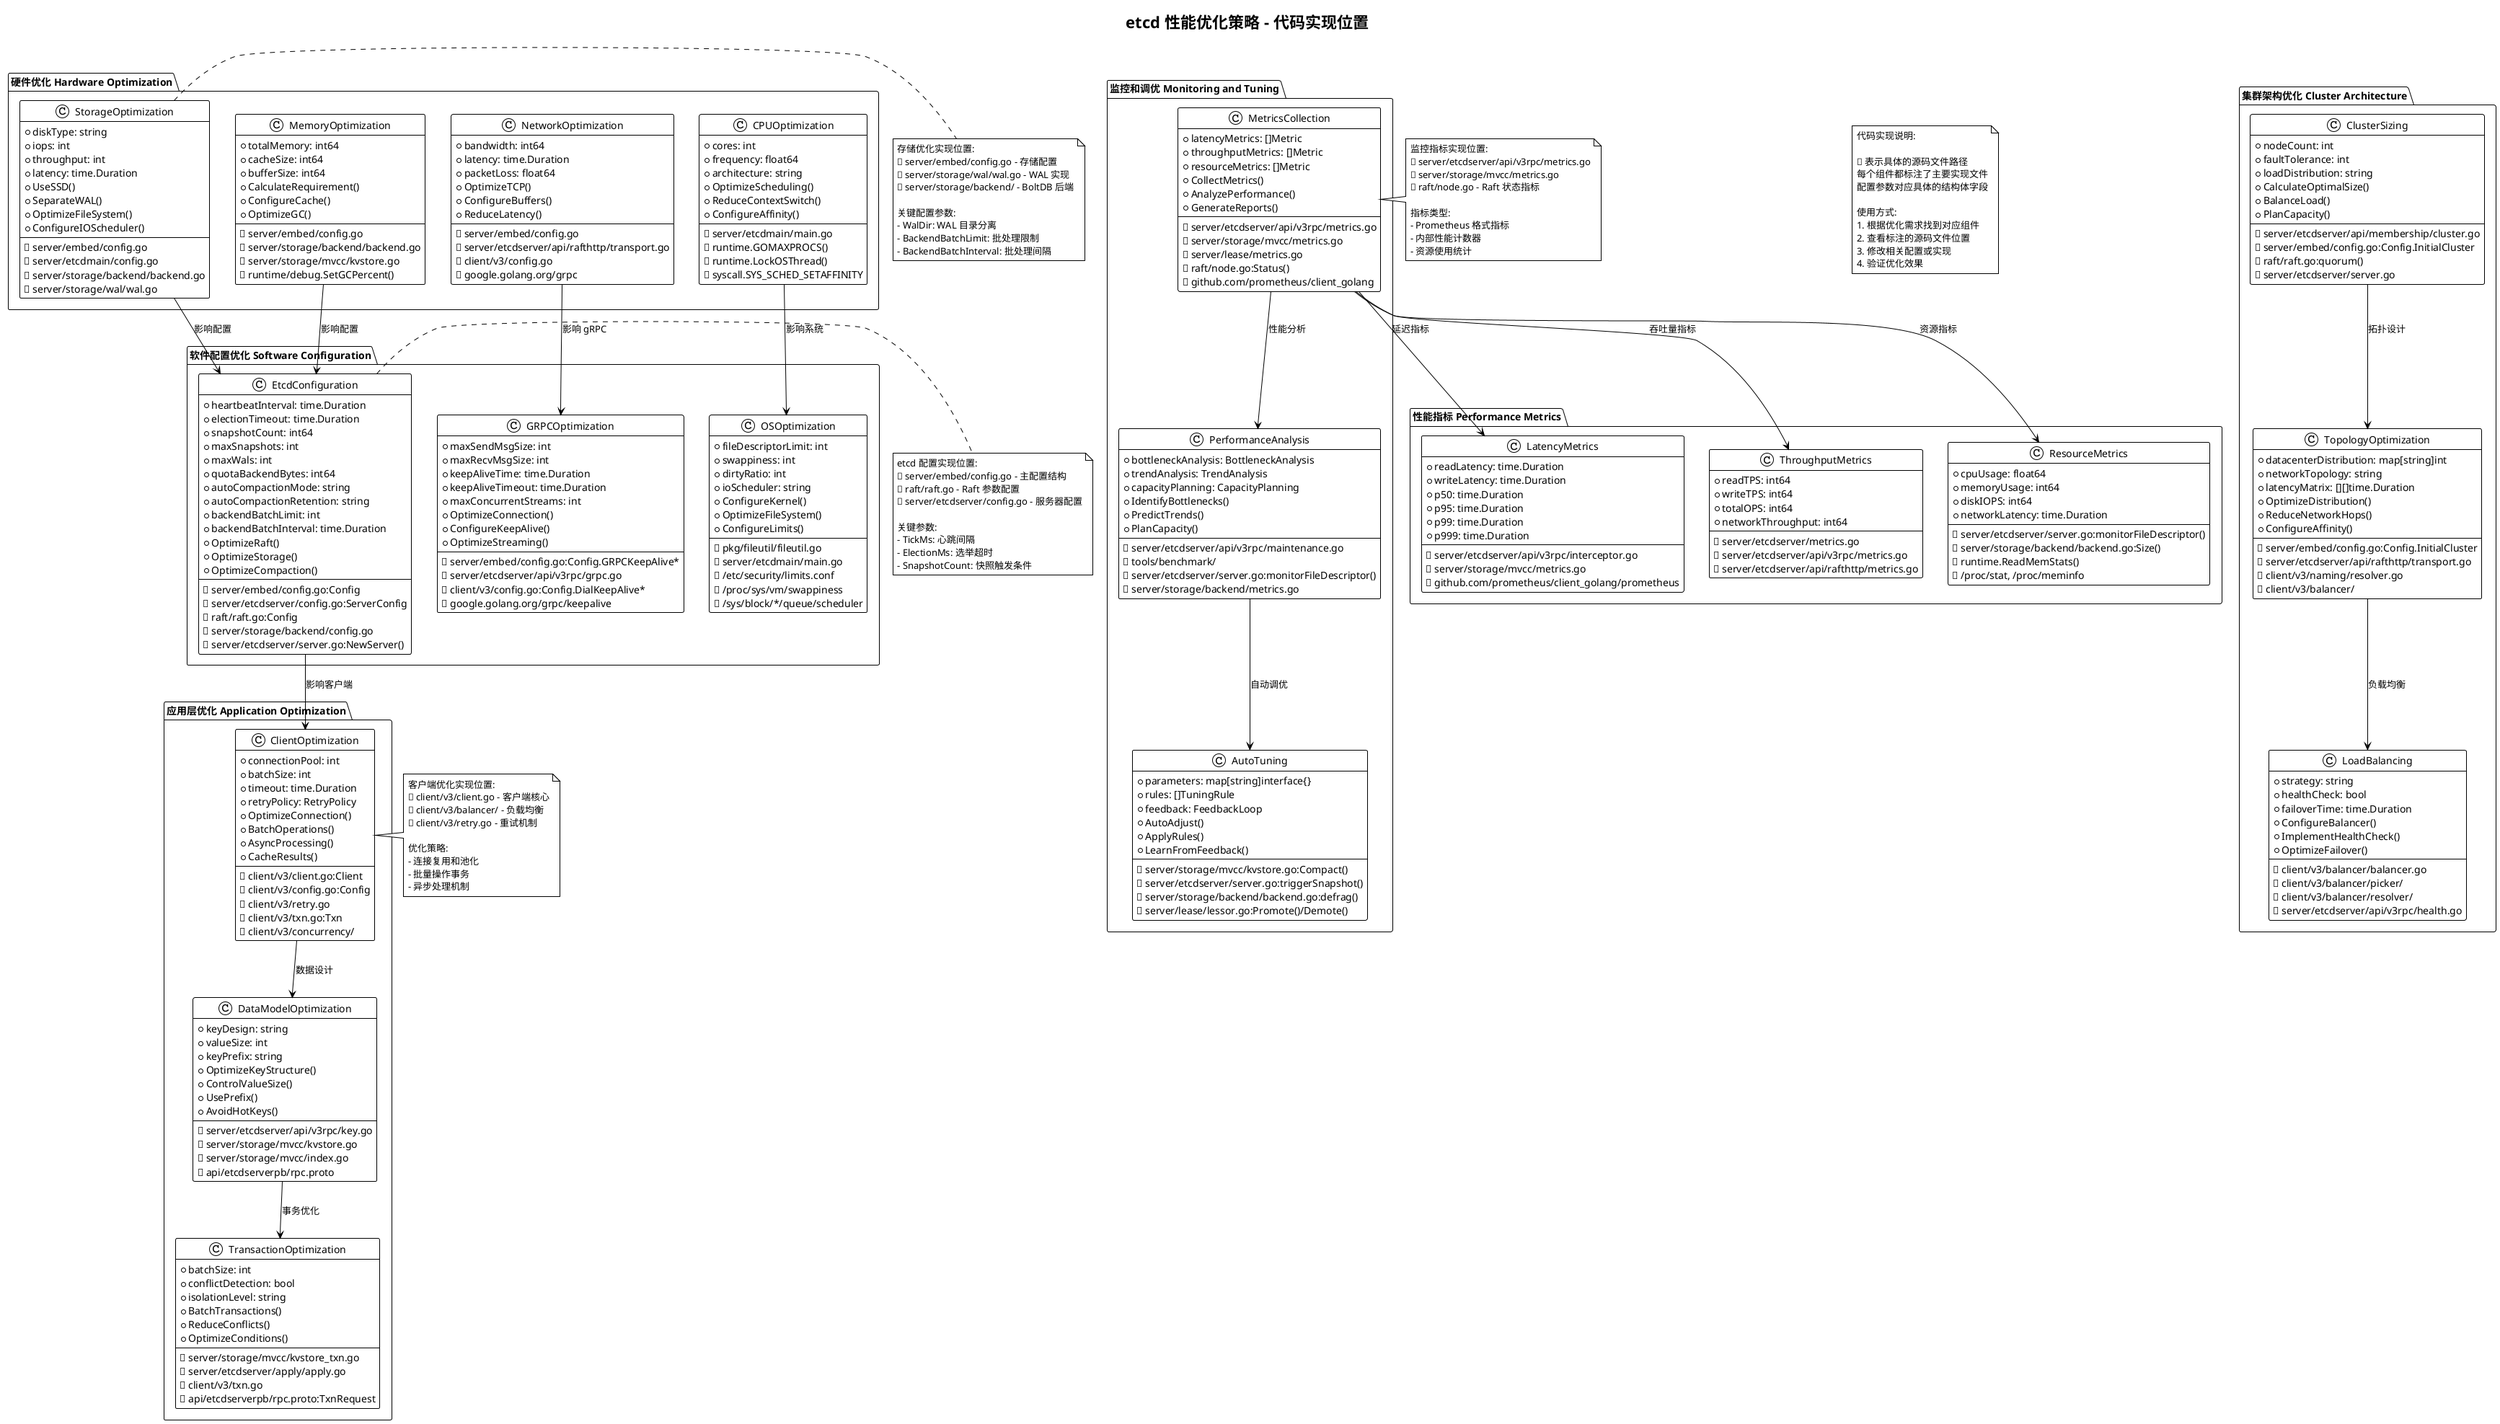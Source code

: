 @startuml performance-optimization-strategy-code
!theme plain
title etcd 性能优化策略 - 代码实现位置

package "硬件优化 Hardware Optimization" {
  class StorageOptimization {
    +diskType: string
    +iops: int
    +throughput: int
    +latency: time.Duration
    +UseSSD()
    +SeparateWAL()
    +OptimizeFileSystem()
    +ConfigureIOScheduler()
    --
    📁 server/embed/config.go
    📁 server/etcdmain/config.go
    📁 server/storage/backend/backend.go
    📁 server/storage/wal/wal.go
  }
  
  class MemoryOptimization {
    +totalMemory: int64
    +cacheSize: int64
    +bufferSize: int64
    +CalculateRequirement()
    +ConfigureCache()
    +OptimizeGC()
    --
    📁 server/embed/config.go
    📁 server/storage/backend/backend.go
    📁 server/storage/mvcc/kvstore.go
    📁 runtime/debug.SetGCPercent()
  }
  
  class NetworkOptimization {
    +bandwidth: int64
    +latency: time.Duration
    +packetLoss: float64
    +OptimizeTCP()
    +ConfigureBuffers()
    +ReduceLatency()
    --
    📁 server/embed/config.go
    📁 server/etcdserver/api/rafthttp/transport.go
    📁 client/v3/config.go
    📁 google.golang.org/grpc
  }
  
  class CPUOptimization {
    +cores: int
    +frequency: float64
    +architecture: string
    +OptimizeScheduling()
    +ReduceContextSwitch()
    +ConfigureAffinity()
    --
    📁 server/etcdmain/main.go
    📁 runtime.GOMAXPROCS()
    📁 runtime.LockOSThread()
    📁 syscall.SYS_SCHED_SETAFFINITY
  }
}

package "软件配置优化 Software Configuration" {
  class EtcdConfiguration {
    +heartbeatInterval: time.Duration
    +electionTimeout: time.Duration
    +snapshotCount: int64
    +maxSnapshots: int
    +maxWals: int
    +quotaBackendBytes: int64
    +autoCompactionMode: string
    +autoCompactionRetention: string
    +backendBatchLimit: int
    +backendBatchInterval: time.Duration
    +OptimizeRaft()
    +OptimizeStorage()
    +OptimizeCompaction()
    --
    📁 server/embed/config.go:Config
    📁 server/etcdserver/config.go:ServerConfig
    📁 raft/raft.go:Config
    📁 server/storage/backend/config.go
    📁 server/etcdserver/server.go:NewServer()
  }
  
  class OSOptimization {
    +fileDescriptorLimit: int
    +swappiness: int
    +dirtyRatio: int
    +ioScheduler: string
    +ConfigureKernel()
    +OptimizeFileSystem()
    +ConfigureLimits()
    --
    📁 pkg/fileutil/fileutil.go
    📁 server/etcdmain/main.go
    📁 /etc/security/limits.conf
    📁 /proc/sys/vm/swappiness
    📁 /sys/block/*/queue/scheduler
  }
  
  class GRPCOptimization {
    +maxSendMsgSize: int
    +maxRecvMsgSize: int
    +keepAliveTime: time.Duration
    +keepAliveTimeout: time.Duration
    +maxConcurrentStreams: int
    +OptimizeConnection()
    +ConfigureKeepAlive()
    +OptimizeStreaming()
    --
    📁 server/embed/config.go:Config.GRPCKeepAlive*
    📁 server/etcdserver/api/v3rpc/grpc.go
    📁 client/v3/config.go:Config.DialKeepAlive*
    📁 google.golang.org/grpc/keepalive
  }
}

package "应用层优化 Application Optimization" {
  class ClientOptimization {
    +connectionPool: int
    +batchSize: int
    +timeout: time.Duration
    +retryPolicy: RetryPolicy
    +OptimizeConnection()
    +BatchOperations()
    +AsyncProcessing()
    +CacheResults()
    --
    📁 client/v3/client.go:Client
    📁 client/v3/config.go:Config
    📁 client/v3/retry.go
    📁 client/v3/txn.go:Txn
    📁 client/v3/concurrency/
  }
  
  class DataModelOptimization {
    +keyDesign: string
    +valueSize: int
    +keyPrefix: string
    +OptimizeKeyStructure()
    +ControlValueSize()
    +UsePrefix()
    +AvoidHotKeys()
    --
    📁 server/etcdserver/api/v3rpc/key.go
    📁 server/storage/mvcc/kvstore.go
    📁 server/storage/mvcc/index.go
    📁 api/etcdserverpb/rpc.proto
  }
  
  class TransactionOptimization {
    +batchSize: int
    +conflictDetection: bool
    +isolationLevel: string
    +BatchTransactions()
    +ReduceConflicts()
    +OptimizeConditions()
    --
    📁 server/storage/mvcc/kvstore_txn.go
    📁 server/etcdserver/apply/apply.go
    📁 client/v3/txn.go
    📁 api/etcdserverpb/rpc.proto:TxnRequest
  }
}

package "集群架构优化 Cluster Architecture" {
  class ClusterSizing {
    +nodeCount: int
    +faultTolerance: int
    +loadDistribution: string
    +CalculateOptimalSize()
    +BalanceLoad()
    +PlanCapacity()
    --
    📁 server/etcdserver/api/membership/cluster.go
    📁 server/embed/config.go:Config.InitialCluster
    📁 raft/raft.go:quorum()
    📁 server/etcdserver/server.go
  }
  
  class TopologyOptimization {
    +datacenterDistribution: map[string]int
    +networkTopology: string
    +latencyMatrix: [][]time.Duration
    +OptimizeDistribution()
    +ReduceNetworkHops()
    +ConfigureAffinity()
    --
    📁 server/embed/config.go:Config.InitialCluster
    📁 server/etcdserver/api/rafthttp/transport.go
    📁 client/v3/naming/resolver.go
    📁 client/v3/balancer/
  }
  
  class LoadBalancing {
    +strategy: string
    +healthCheck: bool
    +failoverTime: time.Duration
    +ConfigureBalancer()
    +ImplementHealthCheck()
    +OptimizeFailover()
    --
    📁 client/v3/balancer/balancer.go
    📁 client/v3/balancer/picker/
    📁 client/v3/balancer/resolver/
    📁 server/etcdserver/api/v3rpc/health.go
  }
}

package "监控和调优 Monitoring and Tuning" {
  class MetricsCollection {
    +latencyMetrics: []Metric
    +throughputMetrics: []Metric
    +resourceMetrics: []Metric
    +CollectMetrics()
    +AnalyzePerformance()
    +GenerateReports()
    --
    📁 server/etcdserver/api/v3rpc/metrics.go
    📁 server/storage/mvcc/metrics.go
    📁 server/lease/metrics.go
    📁 raft/node.go:Status()
    📁 github.com/prometheus/client_golang
  }
  
  class PerformanceAnalysis {
    +bottleneckAnalysis: BottleneckAnalysis
    +trendAnalysis: TrendAnalysis
    +capacityPlanning: CapacityPlanning
    +IdentifyBottlenecks()
    +PredictTrends()
    +PlanCapacity()
    --
    📁 server/etcdserver/api/v3rpc/maintenance.go
    📁 tools/benchmark/
    📁 server/etcdserver/server.go:monitorFileDescriptor()
    📁 server/storage/backend/metrics.go
  }
  
  class AutoTuning {
    +parameters: map[string]interface{}
    +rules: []TuningRule
    +feedback: FeedbackLoop
    +AutoAdjust()
    +ApplyRules()
    +LearnFromFeedback()
    --
    📁 server/storage/mvcc/kvstore.go:Compact()
    📁 server/etcdserver/server.go:triggerSnapshot()
    📁 server/storage/backend/backend.go:defrag()
    📁 server/lease/lessor.go:Promote()/Demote()
  }
}

package "性能指标 Performance Metrics" {
  class LatencyMetrics {
    +readLatency: time.Duration
    +writeLatency: time.Duration
    +p50: time.Duration
    +p95: time.Duration
    +p99: time.Duration
    +p999: time.Duration
    --
    📁 server/etcdserver/api/v3rpc/interceptor.go
    📁 server/storage/mvcc/metrics.go
    📁 github.com/prometheus/client_golang/prometheus
  }
  
  class ThroughputMetrics {
    +readTPS: int64
    +writeTPS: int64
    +totalOPS: int64
    +networkThroughput: int64
    --
    📁 server/etcdserver/metrics.go
    📁 server/etcdserver/api/v3rpc/metrics.go
    📁 server/etcdserver/api/rafthttp/metrics.go
  }
  
  class ResourceMetrics {
    +cpuUsage: float64
    +memoryUsage: int64
    +diskIOPS: int64
    +networkLatency: time.Duration
    --
    📁 server/etcdserver/server.go:monitorFileDescriptor()
    📁 server/storage/backend/backend.go:Size()
    📁 runtime.ReadMemStats()
    📁 /proc/stat, /proc/meminfo
  }
}

' 关系连接
StorageOptimization --> EtcdConfiguration : 影响配置
MemoryOptimization --> EtcdConfiguration : 影响配置
NetworkOptimization --> GRPCOptimization : 影响 gRPC
CPUOptimization --> OSOptimization : 影响系统

EtcdConfiguration --> ClientOptimization : 影响客户端
ClientOptimization --> DataModelOptimization : 数据设计
DataModelOptimization --> TransactionOptimization : 事务优化

ClusterSizing --> TopologyOptimization : 拓扑设计
TopologyOptimization --> LoadBalancing : 负载均衡

MetricsCollection --> PerformanceAnalysis : 性能分析
PerformanceAnalysis --> AutoTuning : 自动调优

MetricsCollection --> LatencyMetrics : 延迟指标
MetricsCollection --> ThroughputMetrics : 吞吐量指标
MetricsCollection --> ResourceMetrics : 资源指标

note right of StorageOptimization
  存储优化实现位置:
  📁 server/embed/config.go - 存储配置
  📁 server/storage/wal/wal.go - WAL 实现
  📁 server/storage/backend/ - BoltDB 后端
  
  关键配置参数:
  - WalDir: WAL 目录分离
  - BackendBatchLimit: 批处理限制
  - BackendBatchInterval: 批处理间隔
end note

note right of EtcdConfiguration
  etcd 配置实现位置:
  📁 server/embed/config.go - 主配置结构
  📁 raft/raft.go - Raft 参数配置
  📁 server/etcdserver/config.go - 服务器配置
  
  关键参数:
  - TickMs: 心跳间隔
  - ElectionMs: 选举超时
  - SnapshotCount: 快照触发条件
end note

note right of ClientOptimization
  客户端优化实现位置:
  📁 client/v3/client.go - 客户端核心
  📁 client/v3/balancer/ - 负载均衡
  📁 client/v3/retry.go - 重试机制
  
  优化策略:
  - 连接复用和池化
  - 批量操作事务
  - 异步处理机制
end note

note right of MetricsCollection
  监控指标实现位置:
  📁 server/etcdserver/api/v3rpc/metrics.go
  📁 server/storage/mvcc/metrics.go
  📁 raft/node.go - Raft 状态指标
  
  指标类型:
  - Prometheus 格式指标
  - 内部性能计数器
  - 资源使用统计
end note

note as N1
  代码实现说明:
  
  📁 表示具体的源码文件路径
  每个组件都标注了主要实现文件
  配置参数对应具体的结构体字段
  
  使用方式:
  1. 根据优化需求找到对应组件
  2. 查看标注的源码文件位置
  3. 修改相关配置或实现
  4. 验证优化效果
end note

@enduml
